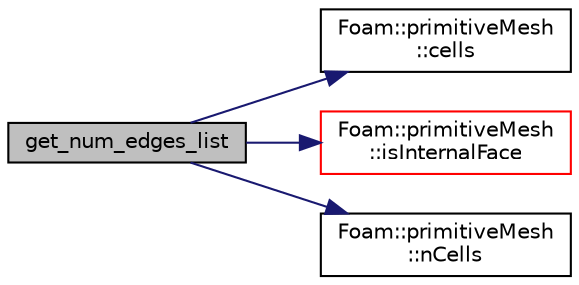 digraph "get_num_edges_list"
{
  bgcolor="transparent";
  edge [fontname="Helvetica",fontsize="10",labelfontname="Helvetica",labelfontsize="10"];
  node [fontname="Helvetica",fontsize="10",shape=record];
  rankdir="LR";
  Node1 [label="get_num_edges_list",height=0.2,width=0.4,color="black", fillcolor="grey75", style="filled", fontcolor="black"];
  Node1 -> Node2 [color="midnightblue",fontsize="10",style="solid",fontname="Helvetica"];
  Node2 [label="Foam::primitiveMesh\l::cells",height=0.2,width=0.4,color="black",URL="$a02016.html#a5838384c0cea399b56339f30bc8558ab"];
  Node1 -> Node3 [color="midnightblue",fontsize="10",style="solid",fontname="Helvetica"];
  Node3 [label="Foam::primitiveMesh\l::isInternalFace",height=0.2,width=0.4,color="red",URL="$a02016.html#a836bb7ec097736e6d0c7903e486776a8",tooltip="Return true if given face label is internal to the mesh. "];
  Node1 -> Node4 [color="midnightblue",fontsize="10",style="solid",fontname="Helvetica"];
  Node4 [label="Foam::primitiveMesh\l::nCells",height=0.2,width=0.4,color="black",URL="$a02016.html#ae79b5e96cf8d9a4e6b3993e6f2709374"];
}
